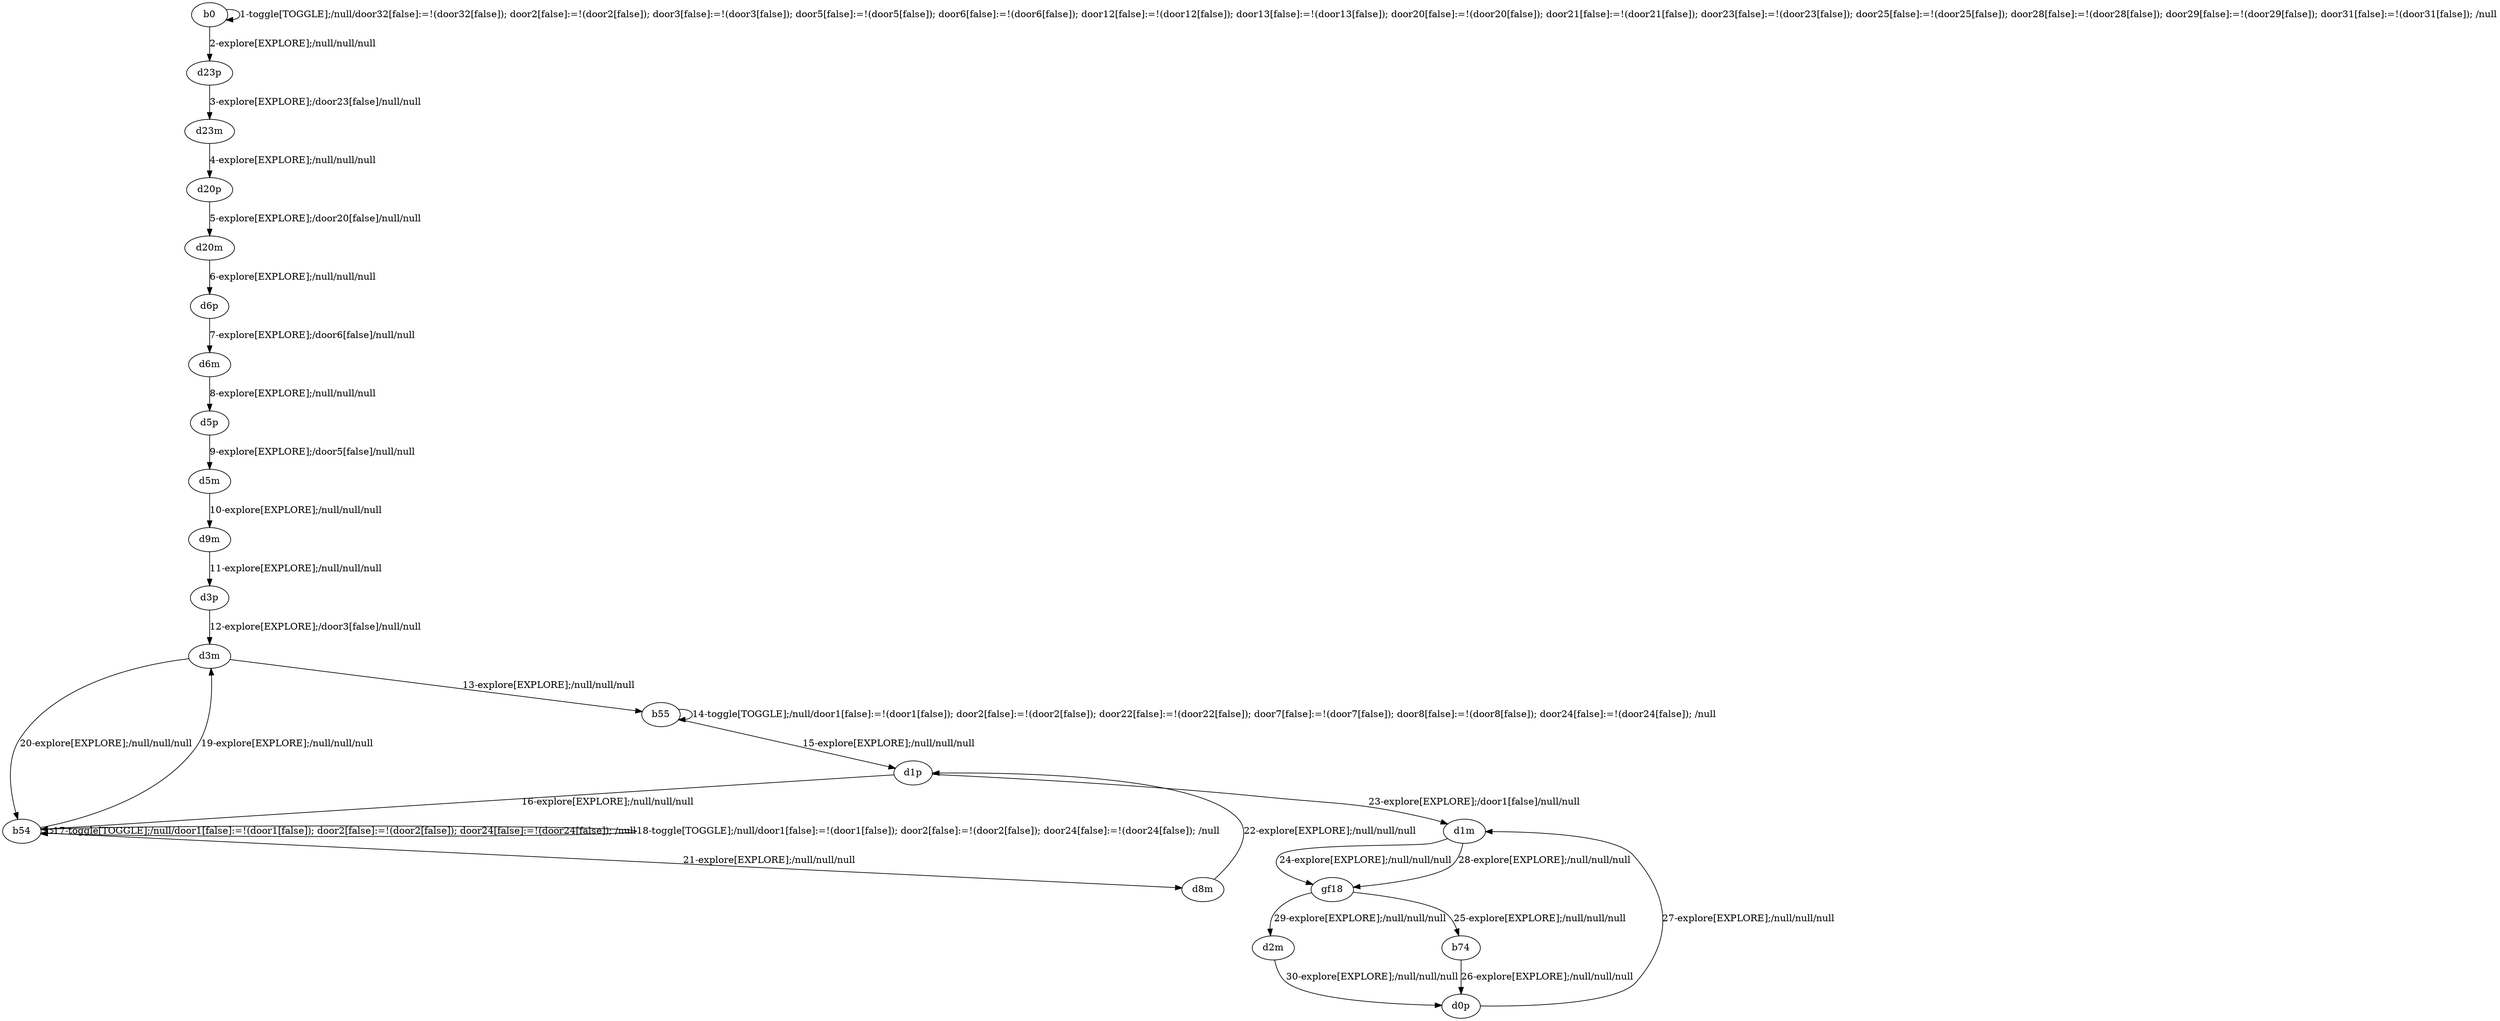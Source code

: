 # Total number of goals covered by this test: 3
# d0p --> d1m
# b74 --> d0p
# gf18 --> b74

digraph g {
"b0" -> "b0" [label = "1-toggle[TOGGLE];/null/door32[false]:=!(door32[false]); door2[false]:=!(door2[false]); door3[false]:=!(door3[false]); door5[false]:=!(door5[false]); door6[false]:=!(door6[false]); door12[false]:=!(door12[false]); door13[false]:=!(door13[false]); door20[false]:=!(door20[false]); door21[false]:=!(door21[false]); door23[false]:=!(door23[false]); door25[false]:=!(door25[false]); door28[false]:=!(door28[false]); door29[false]:=!(door29[false]); door31[false]:=!(door31[false]); /null"];
"b0" -> "d23p" [label = "2-explore[EXPLORE];/null/null/null"];
"d23p" -> "d23m" [label = "3-explore[EXPLORE];/door23[false]/null/null"];
"d23m" -> "d20p" [label = "4-explore[EXPLORE];/null/null/null"];
"d20p" -> "d20m" [label = "5-explore[EXPLORE];/door20[false]/null/null"];
"d20m" -> "d6p" [label = "6-explore[EXPLORE];/null/null/null"];
"d6p" -> "d6m" [label = "7-explore[EXPLORE];/door6[false]/null/null"];
"d6m" -> "d5p" [label = "8-explore[EXPLORE];/null/null/null"];
"d5p" -> "d5m" [label = "9-explore[EXPLORE];/door5[false]/null/null"];
"d5m" -> "d9m" [label = "10-explore[EXPLORE];/null/null/null"];
"d9m" -> "d3p" [label = "11-explore[EXPLORE];/null/null/null"];
"d3p" -> "d3m" [label = "12-explore[EXPLORE];/door3[false]/null/null"];
"d3m" -> "b55" [label = "13-explore[EXPLORE];/null/null/null"];
"b55" -> "b55" [label = "14-toggle[TOGGLE];/null/door1[false]:=!(door1[false]); door2[false]:=!(door2[false]); door22[false]:=!(door22[false]); door7[false]:=!(door7[false]); door8[false]:=!(door8[false]); door24[false]:=!(door24[false]); /null"];
"b55" -> "d1p" [label = "15-explore[EXPLORE];/null/null/null"];
"d1p" -> "b54" [label = "16-explore[EXPLORE];/null/null/null"];
"b54" -> "b54" [label = "17-toggle[TOGGLE];/null/door1[false]:=!(door1[false]); door2[false]:=!(door2[false]); door24[false]:=!(door24[false]); /null"];
"b54" -> "b54" [label = "18-toggle[TOGGLE];/null/door1[false]:=!(door1[false]); door2[false]:=!(door2[false]); door24[false]:=!(door24[false]); /null"];
"b54" -> "d3m" [label = "19-explore[EXPLORE];/null/null/null"];
"d3m" -> "b54" [label = "20-explore[EXPLORE];/null/null/null"];
"b54" -> "d8m" [label = "21-explore[EXPLORE];/null/null/null"];
"d8m" -> "d1p" [label = "22-explore[EXPLORE];/null/null/null"];
"d1p" -> "d1m" [label = "23-explore[EXPLORE];/door1[false]/null/null"];
"d1m" -> "gf18" [label = "24-explore[EXPLORE];/null/null/null"];
"gf18" -> "b74" [label = "25-explore[EXPLORE];/null/null/null"];
"b74" -> "d0p" [label = "26-explore[EXPLORE];/null/null/null"];
"d0p" -> "d1m" [label = "27-explore[EXPLORE];/null/null/null"];
"d1m" -> "gf18" [label = "28-explore[EXPLORE];/null/null/null"];
"gf18" -> "d2m" [label = "29-explore[EXPLORE];/null/null/null"];
"d2m" -> "d0p" [label = "30-explore[EXPLORE];/null/null/null"];
}